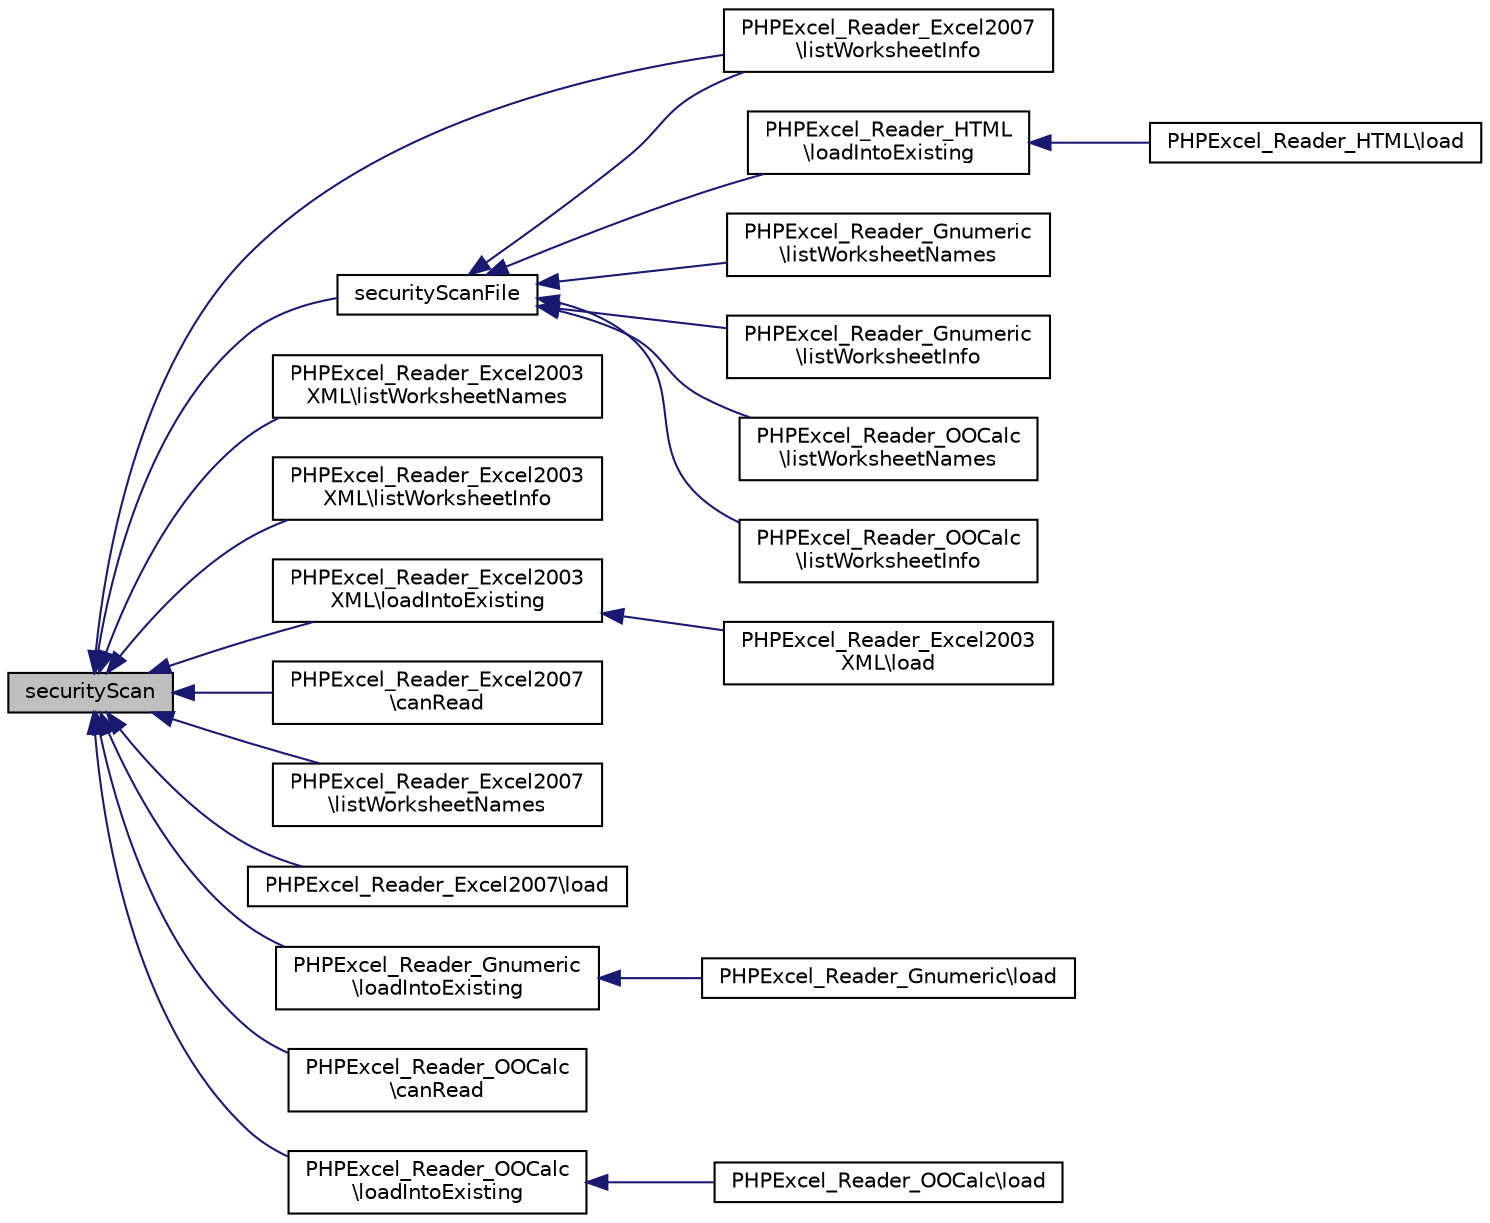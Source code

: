 digraph "securityScan"
{
  edge [fontname="Helvetica",fontsize="10",labelfontname="Helvetica",labelfontsize="10"];
  node [fontname="Helvetica",fontsize="10",shape=record];
  rankdir="LR";
  Node37 [label="securityScan",height=0.2,width=0.4,color="black", fillcolor="grey75", style="filled", fontcolor="black"];
  Node37 -> Node38 [dir="back",color="midnightblue",fontsize="10",style="solid",fontname="Helvetica"];
  Node38 [label="securityScanFile",height=0.2,width=0.4,color="black", fillcolor="white", style="filled",URL="$class_p_h_p_excel___reader___abstract.html#a3e79a28862ad224cb4f03aaa0254cdf4"];
  Node38 -> Node39 [dir="back",color="midnightblue",fontsize="10",style="solid",fontname="Helvetica"];
  Node39 [label="PHPExcel_Reader_HTML\l\\loadIntoExisting",height=0.2,width=0.4,color="black", fillcolor="white", style="filled",URL="$class_p_h_p_excel___reader___h_t_m_l.html#af6c531fcaf9c3c83abf91d6ac048b186"];
  Node39 -> Node40 [dir="back",color="midnightblue",fontsize="10",style="solid",fontname="Helvetica"];
  Node40 [label="PHPExcel_Reader_HTML\\load",height=0.2,width=0.4,color="black", fillcolor="white", style="filled",URL="$class_p_h_p_excel___reader___h_t_m_l.html#a138b94503ca4c44b510190c29d4f16fe"];
  Node38 -> Node41 [dir="back",color="midnightblue",fontsize="10",style="solid",fontname="Helvetica"];
  Node41 [label="PHPExcel_Reader_Excel2007\l\\listWorksheetInfo",height=0.2,width=0.4,color="black", fillcolor="white", style="filled",URL="$class_p_h_p_excel___reader___excel2007.html#a7ae73ad1b0fda6cd8644f583326626aa"];
  Node38 -> Node42 [dir="back",color="midnightblue",fontsize="10",style="solid",fontname="Helvetica"];
  Node42 [label="PHPExcel_Reader_Gnumeric\l\\listWorksheetNames",height=0.2,width=0.4,color="black", fillcolor="white", style="filled",URL="$class_p_h_p_excel___reader___gnumeric.html#afa718d59525a71d195cee8b1d54c51c5"];
  Node38 -> Node43 [dir="back",color="midnightblue",fontsize="10",style="solid",fontname="Helvetica"];
  Node43 [label="PHPExcel_Reader_Gnumeric\l\\listWorksheetInfo",height=0.2,width=0.4,color="black", fillcolor="white", style="filled",URL="$class_p_h_p_excel___reader___gnumeric.html#a7ae73ad1b0fda6cd8644f583326626aa"];
  Node38 -> Node44 [dir="back",color="midnightblue",fontsize="10",style="solid",fontname="Helvetica"];
  Node44 [label="PHPExcel_Reader_OOCalc\l\\listWorksheetNames",height=0.2,width=0.4,color="black", fillcolor="white", style="filled",URL="$class_p_h_p_excel___reader___o_o_calc.html#afa718d59525a71d195cee8b1d54c51c5"];
  Node38 -> Node45 [dir="back",color="midnightblue",fontsize="10",style="solid",fontname="Helvetica"];
  Node45 [label="PHPExcel_Reader_OOCalc\l\\listWorksheetInfo",height=0.2,width=0.4,color="black", fillcolor="white", style="filled",URL="$class_p_h_p_excel___reader___o_o_calc.html#a7ae73ad1b0fda6cd8644f583326626aa"];
  Node37 -> Node46 [dir="back",color="midnightblue",fontsize="10",style="solid",fontname="Helvetica"];
  Node46 [label="PHPExcel_Reader_Excel2003\lXML\\listWorksheetNames",height=0.2,width=0.4,color="black", fillcolor="white", style="filled",URL="$class_p_h_p_excel___reader___excel2003_x_m_l.html#afa718d59525a71d195cee8b1d54c51c5"];
  Node37 -> Node47 [dir="back",color="midnightblue",fontsize="10",style="solid",fontname="Helvetica"];
  Node47 [label="PHPExcel_Reader_Excel2003\lXML\\listWorksheetInfo",height=0.2,width=0.4,color="black", fillcolor="white", style="filled",URL="$class_p_h_p_excel___reader___excel2003_x_m_l.html#a7ae73ad1b0fda6cd8644f583326626aa"];
  Node37 -> Node48 [dir="back",color="midnightblue",fontsize="10",style="solid",fontname="Helvetica"];
  Node48 [label="PHPExcel_Reader_Excel2003\lXML\\loadIntoExisting",height=0.2,width=0.4,color="black", fillcolor="white", style="filled",URL="$class_p_h_p_excel___reader___excel2003_x_m_l.html#af6c531fcaf9c3c83abf91d6ac048b186"];
  Node48 -> Node49 [dir="back",color="midnightblue",fontsize="10",style="solid",fontname="Helvetica"];
  Node49 [label="PHPExcel_Reader_Excel2003\lXML\\load",height=0.2,width=0.4,color="black", fillcolor="white", style="filled",URL="$class_p_h_p_excel___reader___excel2003_x_m_l.html#a138b94503ca4c44b510190c29d4f16fe"];
  Node37 -> Node50 [dir="back",color="midnightblue",fontsize="10",style="solid",fontname="Helvetica"];
  Node50 [label="PHPExcel_Reader_Excel2007\l\\canRead",height=0.2,width=0.4,color="black", fillcolor="white", style="filled",URL="$class_p_h_p_excel___reader___excel2007.html#aaf37e346855968e7310a6b43eb701fff"];
  Node37 -> Node51 [dir="back",color="midnightblue",fontsize="10",style="solid",fontname="Helvetica"];
  Node51 [label="PHPExcel_Reader_Excel2007\l\\listWorksheetNames",height=0.2,width=0.4,color="black", fillcolor="white", style="filled",URL="$class_p_h_p_excel___reader___excel2007.html#afa718d59525a71d195cee8b1d54c51c5"];
  Node37 -> Node41 [dir="back",color="midnightblue",fontsize="10",style="solid",fontname="Helvetica"];
  Node37 -> Node52 [dir="back",color="midnightblue",fontsize="10",style="solid",fontname="Helvetica"];
  Node52 [label="PHPExcel_Reader_Excel2007\\load",height=0.2,width=0.4,color="black", fillcolor="white", style="filled",URL="$class_p_h_p_excel___reader___excel2007.html#a138b94503ca4c44b510190c29d4f16fe"];
  Node37 -> Node53 [dir="back",color="midnightblue",fontsize="10",style="solid",fontname="Helvetica"];
  Node53 [label="PHPExcel_Reader_Gnumeric\l\\loadIntoExisting",height=0.2,width=0.4,color="black", fillcolor="white", style="filled",URL="$class_p_h_p_excel___reader___gnumeric.html#af6c531fcaf9c3c83abf91d6ac048b186"];
  Node53 -> Node54 [dir="back",color="midnightblue",fontsize="10",style="solid",fontname="Helvetica"];
  Node54 [label="PHPExcel_Reader_Gnumeric\\load",height=0.2,width=0.4,color="black", fillcolor="white", style="filled",URL="$class_p_h_p_excel___reader___gnumeric.html#a138b94503ca4c44b510190c29d4f16fe"];
  Node37 -> Node55 [dir="back",color="midnightblue",fontsize="10",style="solid",fontname="Helvetica"];
  Node55 [label="PHPExcel_Reader_OOCalc\l\\canRead",height=0.2,width=0.4,color="black", fillcolor="white", style="filled",URL="$class_p_h_p_excel___reader___o_o_calc.html#aaf37e346855968e7310a6b43eb701fff"];
  Node37 -> Node56 [dir="back",color="midnightblue",fontsize="10",style="solid",fontname="Helvetica"];
  Node56 [label="PHPExcel_Reader_OOCalc\l\\loadIntoExisting",height=0.2,width=0.4,color="black", fillcolor="white", style="filled",URL="$class_p_h_p_excel___reader___o_o_calc.html#af6c531fcaf9c3c83abf91d6ac048b186"];
  Node56 -> Node57 [dir="back",color="midnightblue",fontsize="10",style="solid",fontname="Helvetica"];
  Node57 [label="PHPExcel_Reader_OOCalc\\load",height=0.2,width=0.4,color="black", fillcolor="white", style="filled",URL="$class_p_h_p_excel___reader___o_o_calc.html#a138b94503ca4c44b510190c29d4f16fe"];
}
